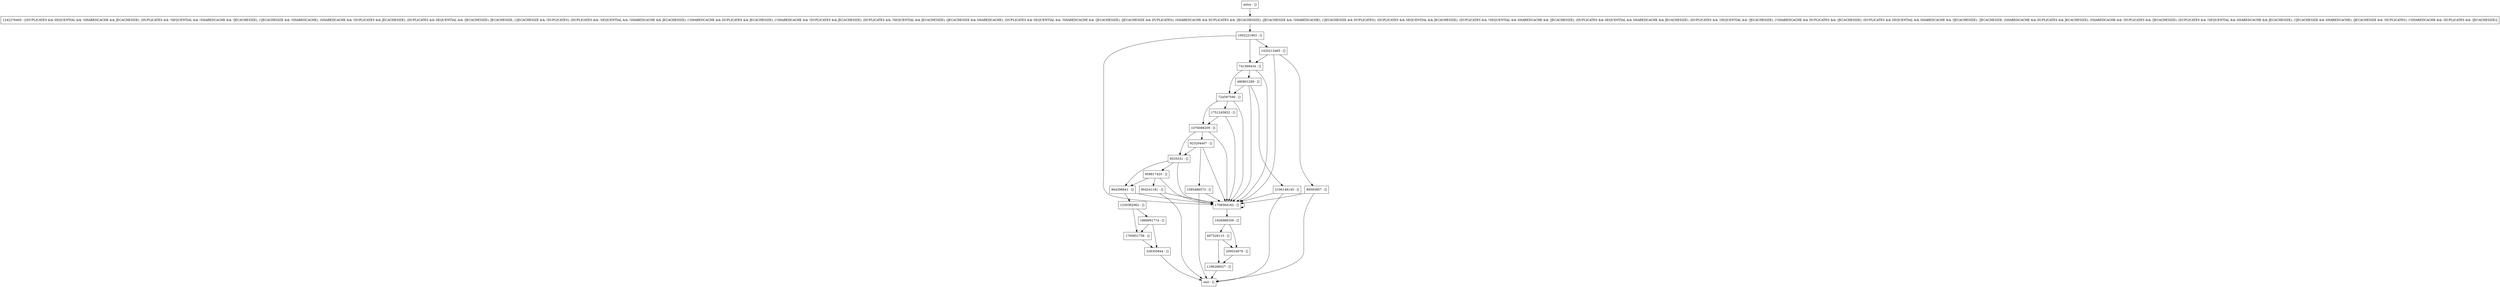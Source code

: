 digraph getCurrentLN {
node [shape=record];
1230382962 [label="1230382962 - []"];
328305844 [label="328305844 - []"];
9535531 [label="9535531 - []"];
1585486573 [label="1585486573 - []"];
1708564162 [label="1708564162 - []"];
741569434 [label="741569434 - []"];
480801289 [label="480801289 - []"];
200024979 [label="200024979 - []"];
1869091774 [label="1869091774 - []"];
1186288027 [label="1186288027 - []"];
923204407 [label="923204407 - []"];
1700851758 [label="1700851758 - []"];
89593857 [label="89593857 - []"];
607528115 [label="607528115 - []"];
1926988359 [label="1926988359 - []"];
1076088209 [label="1076088209 - []"];
958817425 [label="958817425 - []"];
904241181 [label="904241181 - []"];
2106148145 [label="2106148145 - []"];
entry [label="entry - []"];
exit [label="exit - []"];
1002221903 [label="1002221903 - []"];
724597590 [label="724597590 - []"];
1242276405 [label="1242276405 - [(DUPLICATES && SEQUENTIAL && !SHAREDCACHE && JECACHESIZE), (DUPLICATES && !SEQUENTIAL && !SHAREDCACHE && !JECACHESIZE), (!JECACHESIZE && !SHAREDCACHE), (SHAREDCACHE && !DUPLICATES && JECACHESIZE), (DUPLICATES && SEQUENTIAL && !JECACHESIZE), JECACHESIZE, (!JECACHESIZE && !DUPLICATES), (DUPLICATES && !SEQUENTIAL && !SHAREDCACHE && JECACHESIZE), (!SHAREDCACHE && DUPLICATES && JECACHESIZE), (!SHAREDCACHE && !DUPLICATES && JECACHESIZE), (DUPLICATES && !SEQUENTIAL && JECACHESIZE), (JECACHESIZE && SHAREDCACHE), (DUPLICATES && SEQUENTIAL && !SHAREDCACHE && !JECACHESIZE), (JECACHESIZE && DUPLICATES), (SHAREDCACHE && DUPLICATES && !JECACHESIZE), (JECACHESIZE && !SHAREDCACHE), (!JECACHESIZE && DUPLICATES), (DUPLICATES && SEQUENTIAL && JECACHESIZE), (DUPLICATES && !SEQUENTIAL && SHAREDCACHE && !JECACHESIZE), (DUPLICATES && SEQUENTIAL && SHAREDCACHE && JECACHESIZE), (DUPLICATES && !SEQUENTIAL && !JECACHESIZE), (!SHAREDCACHE && DUPLICATES && !JECACHESIZE), (DUPLICATES && SEQUENTIAL && SHAREDCACHE && !JECACHESIZE), !JECACHESIZE, (SHAREDCACHE && DUPLICATES && JECACHESIZE), (SHAREDCACHE && !DUPLICATES && !JECACHESIZE), (DUPLICATES && !SEQUENTIAL && SHAREDCACHE && JECACHESIZE), (!JECACHESIZE && SHAREDCACHE), (JECACHESIZE && !DUPLICATES), (!SHAREDCACHE && !DUPLICATES && !JECACHESIZE)]"];
964296641 [label="964296641 - []"];
1420213465 [label="1420213465 - []"];
1751245832 [label="1751245832 - []"];
entry;
exit;
1230382962 -> 1869091774;
1230382962 -> 1700851758;
328305844 -> exit;
9535531 -> 1708564162;
9535531 -> 964296641;
9535531 -> 958817425;
1585486573 -> exit;
1585486573 -> 1708564162;
1708564162 -> 1926988359;
1708564162 -> 1708564162;
741569434 -> 724597590;
741569434 -> 1708564162;
741569434 -> 480801289;
480801289 -> 724597590;
480801289 -> 1708564162;
480801289 -> 2106148145;
200024979 -> 1186288027;
1869091774 -> 328305844;
1869091774 -> 1700851758;
1186288027 -> exit;
923204407 -> 1585486573;
923204407 -> 1708564162;
923204407 -> 9535531;
1700851758 -> 328305844;
89593857 -> exit;
89593857 -> 1708564162;
607528115 -> 200024979;
607528115 -> 1186288027;
1926988359 -> 200024979;
1926988359 -> 607528115;
1076088209 -> 1708564162;
1076088209 -> 923204407;
1076088209 -> 9535531;
958817425 -> 1708564162;
958817425 -> 964296641;
958817425 -> 904241181;
904241181 -> exit;
904241181 -> 1708564162;
2106148145 -> exit;
2106148145 -> 1708564162;
entry -> 1242276405;
1002221903 -> 1708564162;
1002221903 -> 741569434;
1002221903 -> 1420213465;
724597590 -> 1708564162;
724597590 -> 1076088209;
724597590 -> 1751245832;
1242276405 -> 1002221903;
964296641 -> 1230382962;
964296641 -> 1708564162;
1420213465 -> 1708564162;
1420213465 -> 741569434;
1420213465 -> 89593857;
1751245832 -> 1708564162;
1751245832 -> 1076088209;
}
